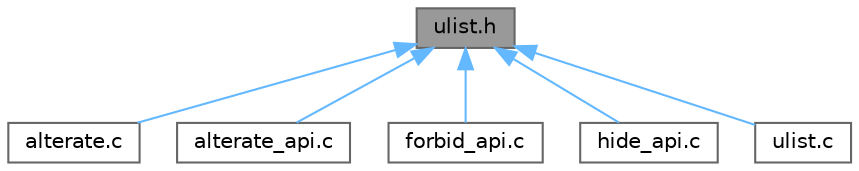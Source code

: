 digraph "ulist.h"
{
 // INTERACTIVE_SVG=YES
 // LATEX_PDF_SIZE
  bgcolor="transparent";
  edge [fontname=Helvetica,fontsize=10,labelfontname=Helvetica,labelfontsize=10];
  node [fontname=Helvetica,fontsize=10,shape=box,height=0.2,width=0.4];
  Node1 [id="Node000001",label="ulist.h",height=0.2,width=0.4,color="gray40", fillcolor="grey60", style="filled", fontcolor="black",tooltip=" "];
  Node1 -> Node2 [id="edge1_Node000001_Node000002",dir="back",color="steelblue1",style="solid",tooltip=" "];
  Node2 [id="Node000002",label="alterate.c",height=0.2,width=0.4,color="grey40", fillcolor="white", style="filled",URL="$d9/dcc/alterate_8c.html",tooltip=" "];
  Node1 -> Node3 [id="edge2_Node000001_Node000003",dir="back",color="steelblue1",style="solid",tooltip=" "];
  Node3 [id="Node000003",label="alterate_api.c",height=0.2,width=0.4,color="grey40", fillcolor="white", style="filled",URL="$d1/d5c/alterate__api_8c.html",tooltip=" "];
  Node1 -> Node4 [id="edge3_Node000001_Node000004",dir="back",color="steelblue1",style="solid",tooltip=" "];
  Node4 [id="Node000004",label="forbid_api.c",height=0.2,width=0.4,color="grey40", fillcolor="white", style="filled",URL="$dc/dd8/forbid__api_8c.html",tooltip=" "];
  Node1 -> Node5 [id="edge4_Node000001_Node000005",dir="back",color="steelblue1",style="solid",tooltip=" "];
  Node5 [id="Node000005",label="hide_api.c",height=0.2,width=0.4,color="grey40", fillcolor="white", style="filled",URL="$d6/dee/hide__api_8c.html",tooltip=" "];
  Node1 -> Node6 [id="edge5_Node000001_Node000006",dir="back",color="steelblue1",style="solid",tooltip=" "];
  Node6 [id="Node000006",label="ulist.c",height=0.2,width=0.4,color="grey40", fillcolor="white", style="filled",URL="$de/d0a/ulist_8c.html",tooltip=" "];
}
